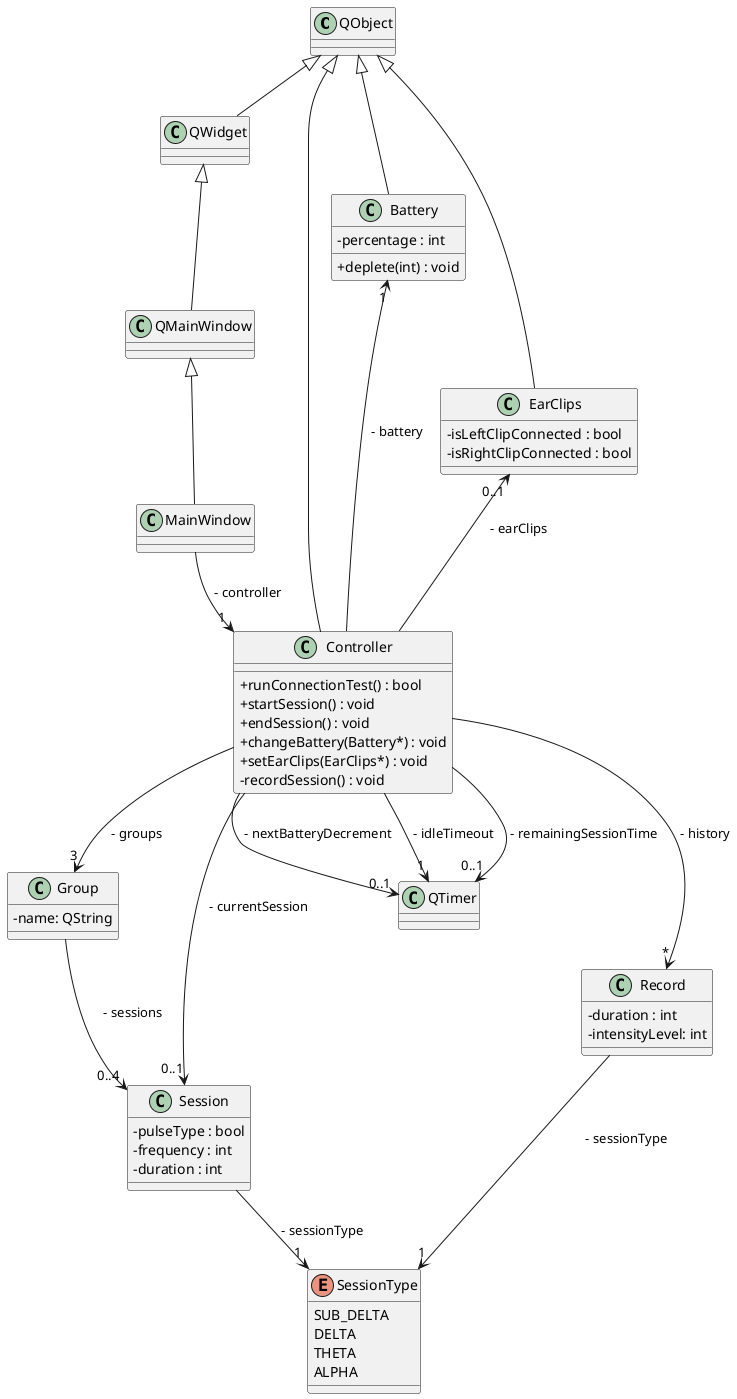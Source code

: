 @startuml class-diagram
skinparam classAttributeIconSize 0

QObject <|-- QWidget
QWidget <|-- QMainWindow
QMainWindow <|-- MainWindow
MainWindow --> "1" Controller : " - controller"
class MainWindow {
}

QObject <|-- Controller
Controller --> "3" Group : " - groups"
Controller --> "*" Record : " - history"
Battery "1" <-- Controller : " - battery"
EarClips "0..1" <-- Controller : " - earClips"
Controller --> "1" QTimer : " - idleTimeout"
Controller --> "0..1" Session : " - currentSession"
Controller --> "0..1" QTimer : " - remainingSessionTime"
Controller --> "0..1" QTimer : " - nextBatteryDecrement"
class Controller {
  + runConnectionTest() : bool
  + startSession() : void
  + endSession() : void
  + changeBattery(Battery*) : void
  + setEarClips(EarClips*) : void
  - recordSession() : void
}

Group --> "0..4" Session : " - sessions"
class Group {
  - name: QString
}

Session --> "1" SessionType : " - sessionType"
class Session {
  - pulseType : bool 
  - frequency : int
  - duration : int
}

Record --> "1" SessionType : " - sessionType"
class Record {
  - duration : int
  - intensityLevel: int
}

enum SessionType {
  SUB_DELTA
  DELTA
  THETA
  ALPHA
}

QObject <|-- Battery
class Battery {
  - percentage : int
  + deplete(int) : void
}

QObject <|-- EarClips
class EarClips {
  - isLeftClipConnected : bool
  - isRightClipConnected : bool
}

@enduml
